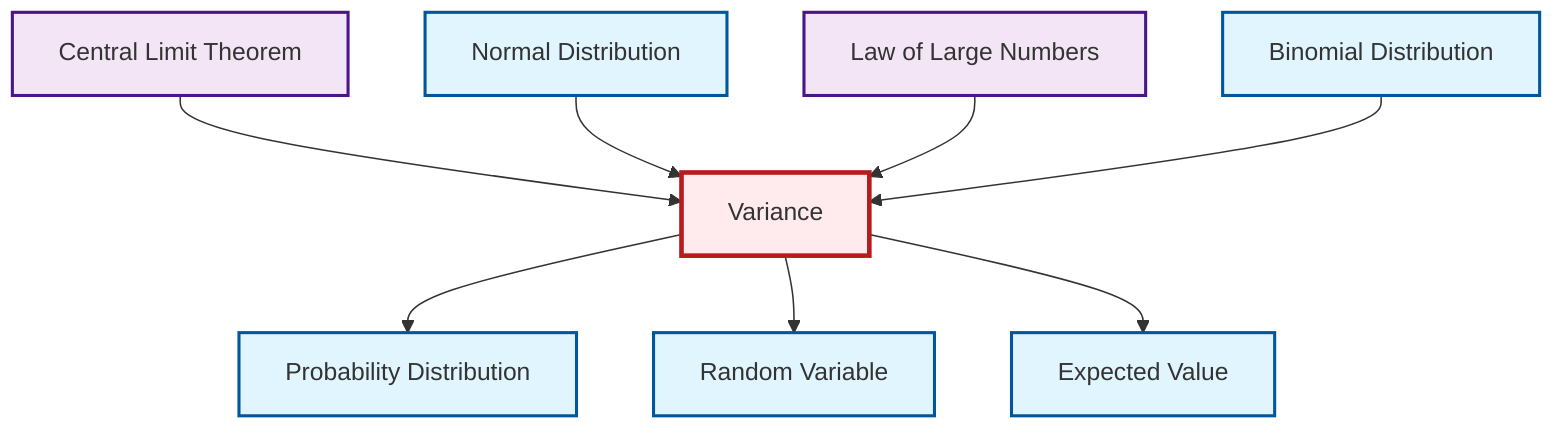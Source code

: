 graph TD
    classDef definition fill:#e1f5fe,stroke:#01579b,stroke-width:2px
    classDef theorem fill:#f3e5f5,stroke:#4a148c,stroke-width:2px
    classDef axiom fill:#fff3e0,stroke:#e65100,stroke-width:2px
    classDef example fill:#e8f5e9,stroke:#1b5e20,stroke-width:2px
    classDef current fill:#ffebee,stroke:#b71c1c,stroke-width:3px
    thm-central-limit["Central Limit Theorem"]:::theorem
    def-binomial-distribution["Binomial Distribution"]:::definition
    def-random-variable["Random Variable"]:::definition
    def-probability-distribution["Probability Distribution"]:::definition
    thm-law-of-large-numbers["Law of Large Numbers"]:::theorem
    def-normal-distribution["Normal Distribution"]:::definition
    def-expectation["Expected Value"]:::definition
    def-variance["Variance"]:::definition
    thm-central-limit --> def-variance
    def-variance --> def-probability-distribution
    def-variance --> def-random-variable
    def-normal-distribution --> def-variance
    def-variance --> def-expectation
    thm-law-of-large-numbers --> def-variance
    def-binomial-distribution --> def-variance
    class def-variance current